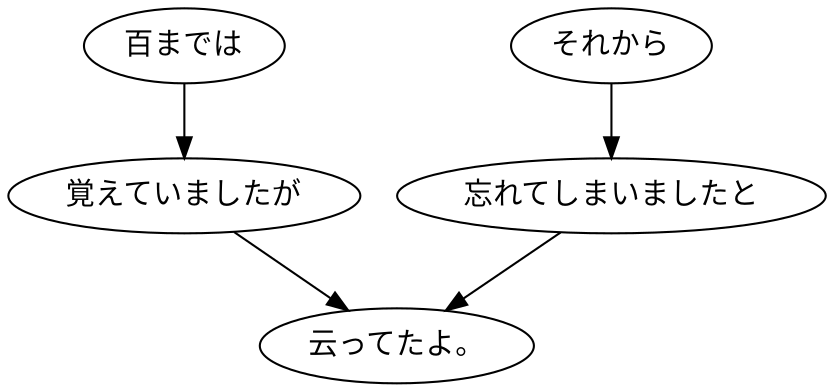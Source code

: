 digraph graph4374 {
	node0 [label="百までは"];
	node1 [label="覚えていましたが"];
	node2 [label="それから"];
	node3 [label="忘れてしまいましたと"];
	node4 [label="云ってたよ。"];
	node0 -> node1;
	node1 -> node4;
	node2 -> node3;
	node3 -> node4;
}
